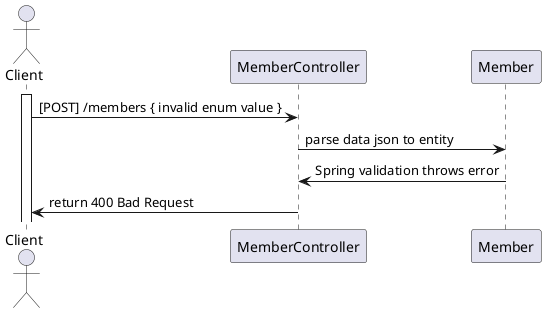 @startuml

actor Client
participant MemberController
participant Member

activate Client

Client -> MemberController : [POST] /members { invalid enum value }
MemberController -> Member : parse data json to entity
Member -> MemberController : Spring validation throws error
MemberController -> Client : return 400 Bad Request

@enduml
